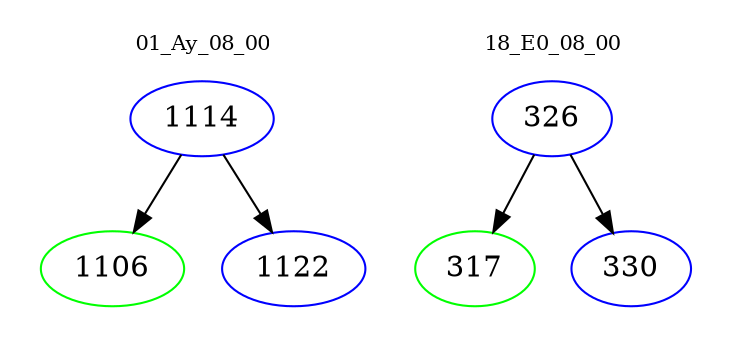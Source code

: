digraph{
subgraph cluster_0 {
color = white
label = "01_Ay_08_00";
fontsize=10;
T0_1114 [label="1114", color="blue"]
T0_1114 -> T0_1106 [color="black"]
T0_1106 [label="1106", color="green"]
T0_1114 -> T0_1122 [color="black"]
T0_1122 [label="1122", color="blue"]
}
subgraph cluster_1 {
color = white
label = "18_E0_08_00";
fontsize=10;
T1_326 [label="326", color="blue"]
T1_326 -> T1_317 [color="black"]
T1_317 [label="317", color="green"]
T1_326 -> T1_330 [color="black"]
T1_330 [label="330", color="blue"]
}
}
